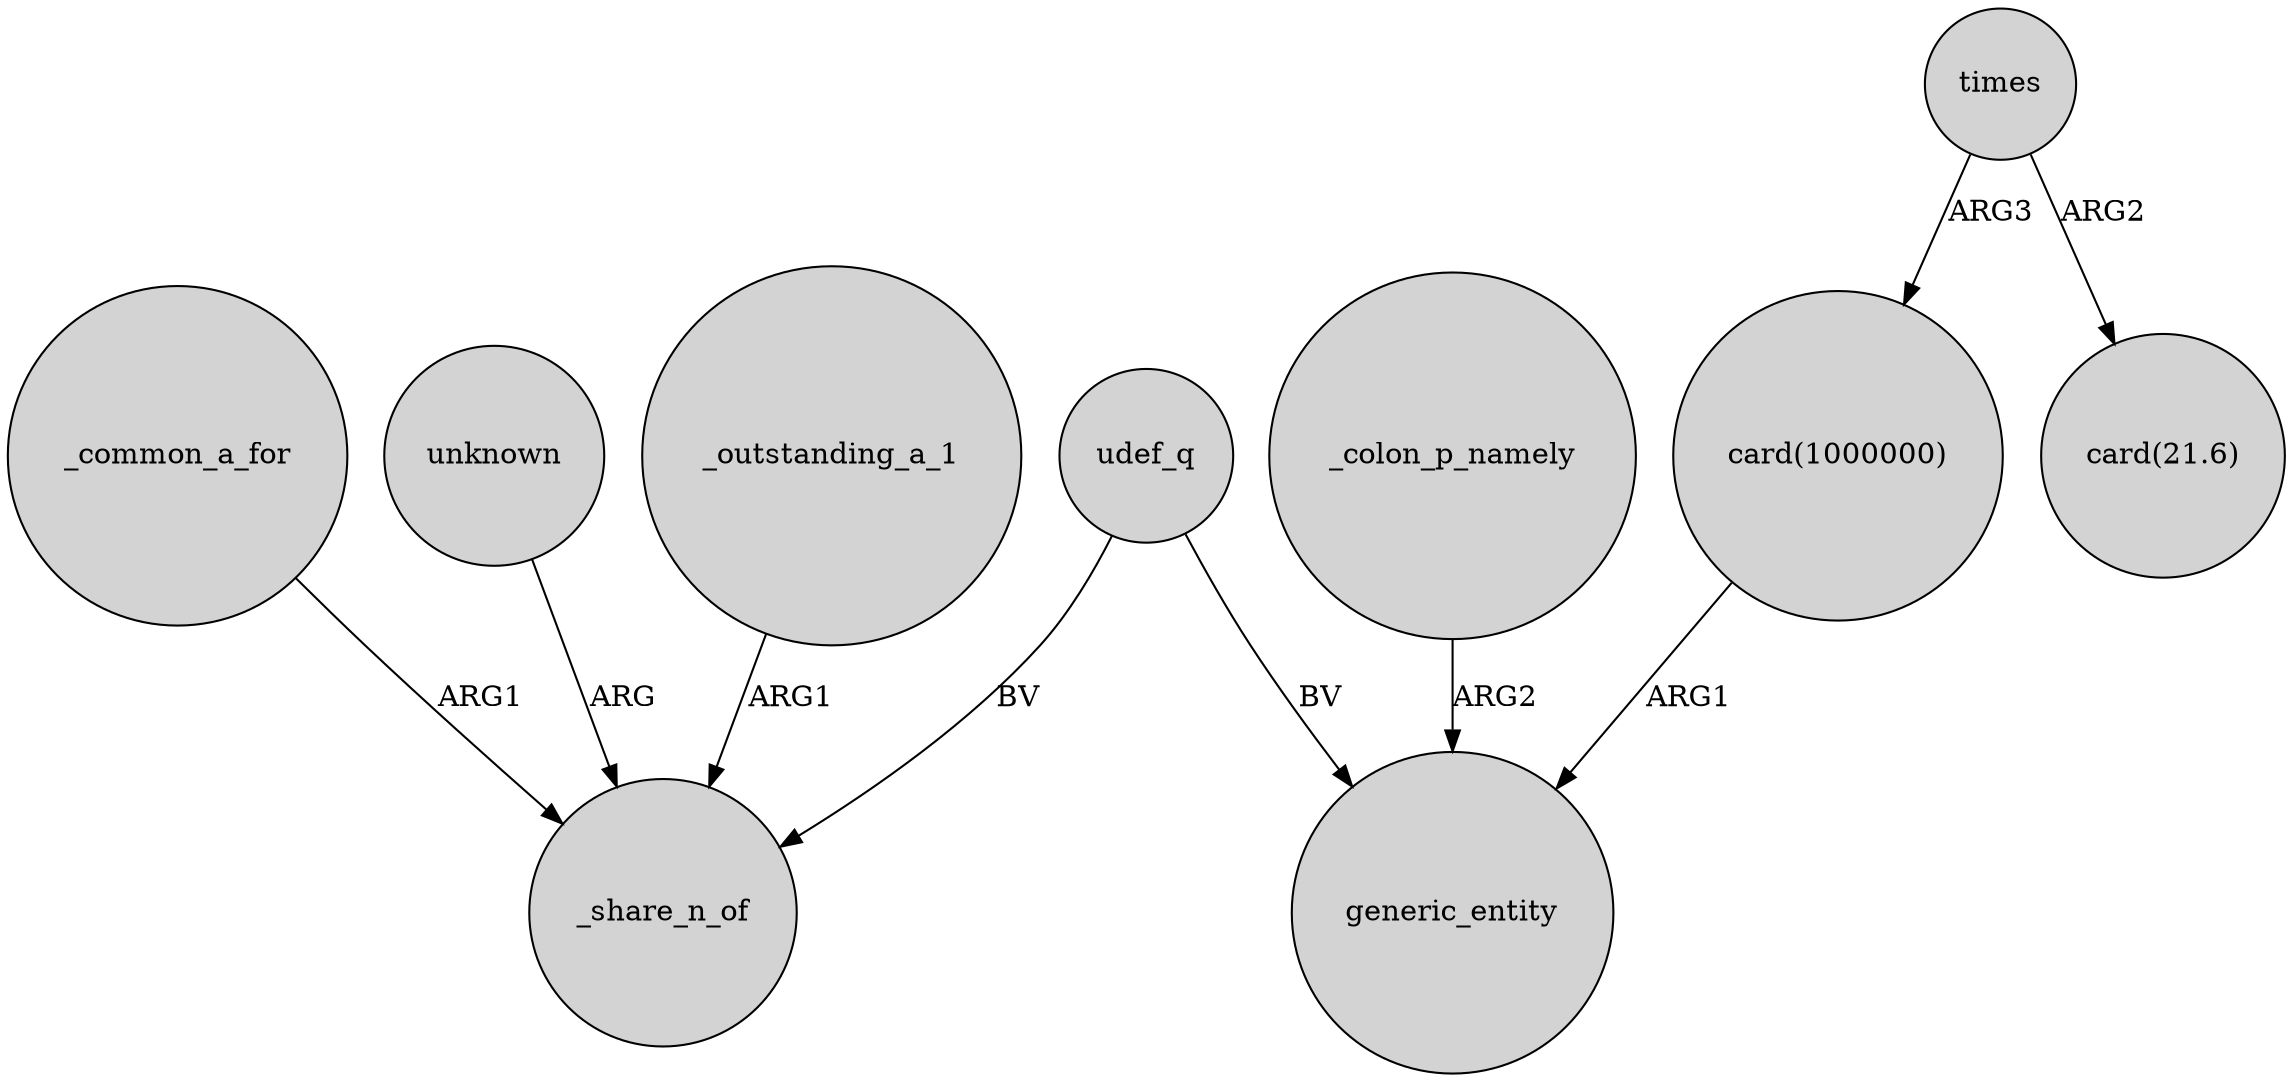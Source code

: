 digraph {
	node [shape=circle style=filled]
	"card(1000000)" -> generic_entity [label=ARG1]
	times -> "card(21.6)" [label=ARG2]
	udef_q -> generic_entity [label=BV]
	times -> "card(1000000)" [label=ARG3]
	udef_q -> _share_n_of [label=BV]
	_outstanding_a_1 -> _share_n_of [label=ARG1]
	_common_a_for -> _share_n_of [label=ARG1]
	_colon_p_namely -> generic_entity [label=ARG2]
	unknown -> _share_n_of [label=ARG]
}
